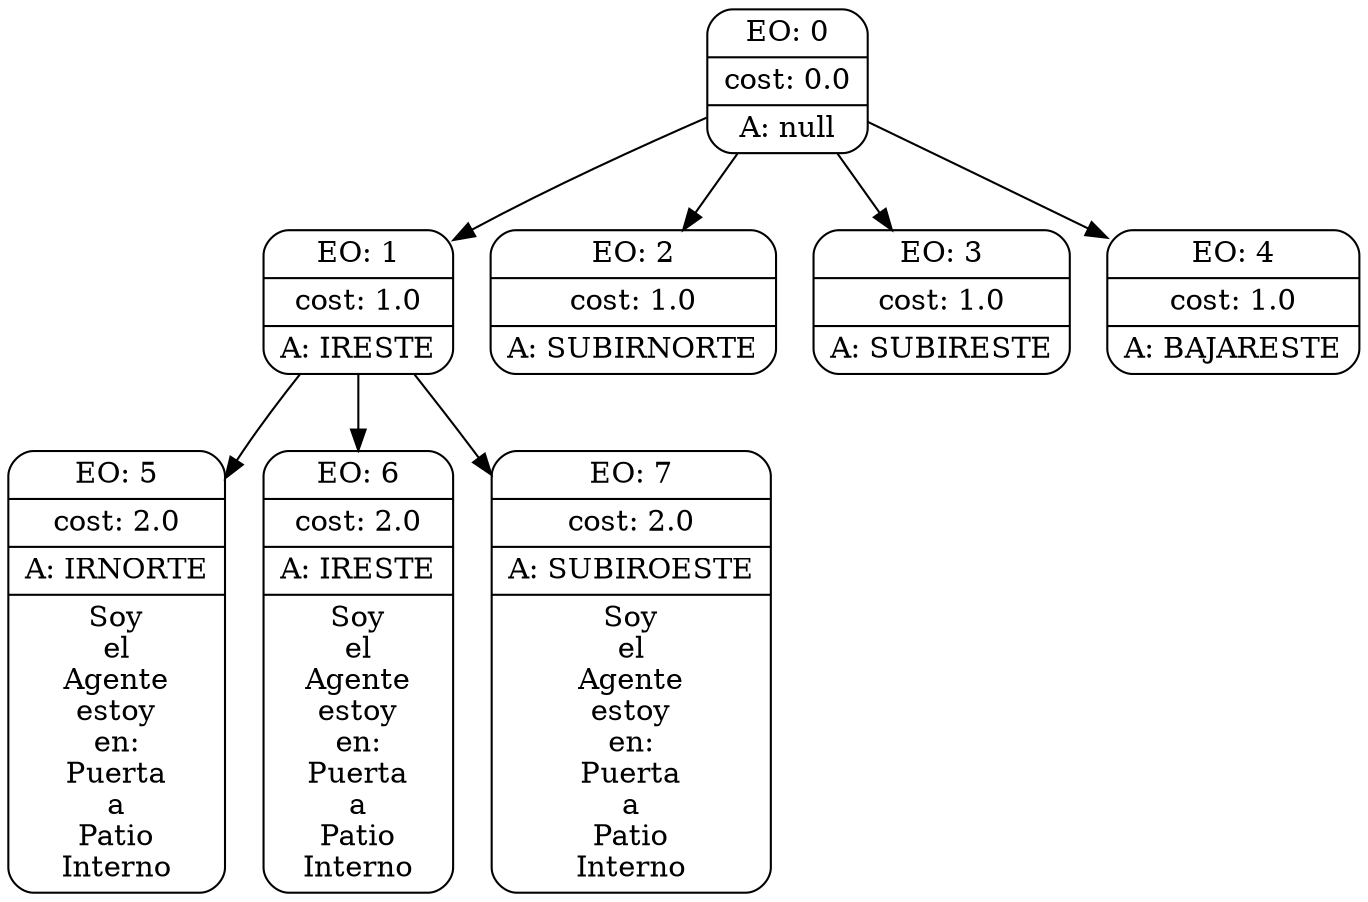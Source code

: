 digraph g {
node [shape = Mrecord];
nodo0[label="{EO: 0|cost: 0.0|A: null}"]
nodo1[label="{EO: 1|cost: 1.0|A: IRESTE}"]
nodo5[label="{EO: 5|cost: 2.0|A: IRNORTE|Soy\nel\nAgente\nestoy\nen:\nPuerta\na\nPatio\nInterno}"]

nodo1 -> nodo5;
nodo6[label="{EO: 6|cost: 2.0|A: IRESTE|Soy\nel\nAgente\nestoy\nen:\nPuerta\na\nPatio\nInterno}"]

nodo1 -> nodo6;
nodo7[label="{EO: 7|cost: 2.0|A: SUBIROESTE|Soy\nel\nAgente\nestoy\nen:\nPuerta\na\nPatio\nInterno}"]

nodo1 -> nodo7;

nodo0 -> nodo1;
nodo2[label="{EO: 2|cost: 1.0|A: SUBIRNORTE}"]

nodo0 -> nodo2;
nodo3[label="{EO: 3|cost: 1.0|A: SUBIRESTE}"]

nodo0 -> nodo3;
nodo4[label="{EO: 4|cost: 1.0|A: BAJARESTE}"]

nodo0 -> nodo4;


}